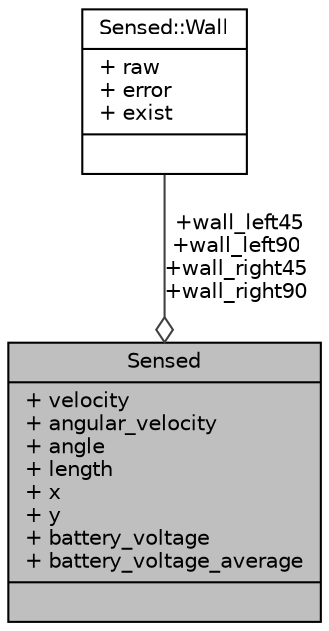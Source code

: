 digraph "Sensed"
{
 // LATEX_PDF_SIZE
  edge [fontname="Helvetica",fontsize="10",labelfontname="Helvetica",labelfontsize="10"];
  node [fontname="Helvetica",fontsize="10",shape=record];
  Node1 [label="{Sensed\n|+ velocity\l+ angular_velocity\l+ angle\l+ length\l+ x\l+ y\l+ battery_voltage\l+ battery_voltage_average\l|}",height=0.2,width=0.4,color="black", fillcolor="grey75", style="filled", fontcolor="black",tooltip=" "];
  Node2 -> Node1 [color="grey25",fontsize="10",style="solid",label=" +wall_left45\n+wall_left90\n+wall_right45\n+wall_right90" ,arrowhead="odiamond",fontname="Helvetica"];
  Node2 [label="{Sensed::Wall\n|+ raw\l+ error\l+ exist\l|}",height=0.2,width=0.4,color="black", fillcolor="white", style="filled",URL="$structSensed_1_1Wall.html",tooltip=" "];
}
